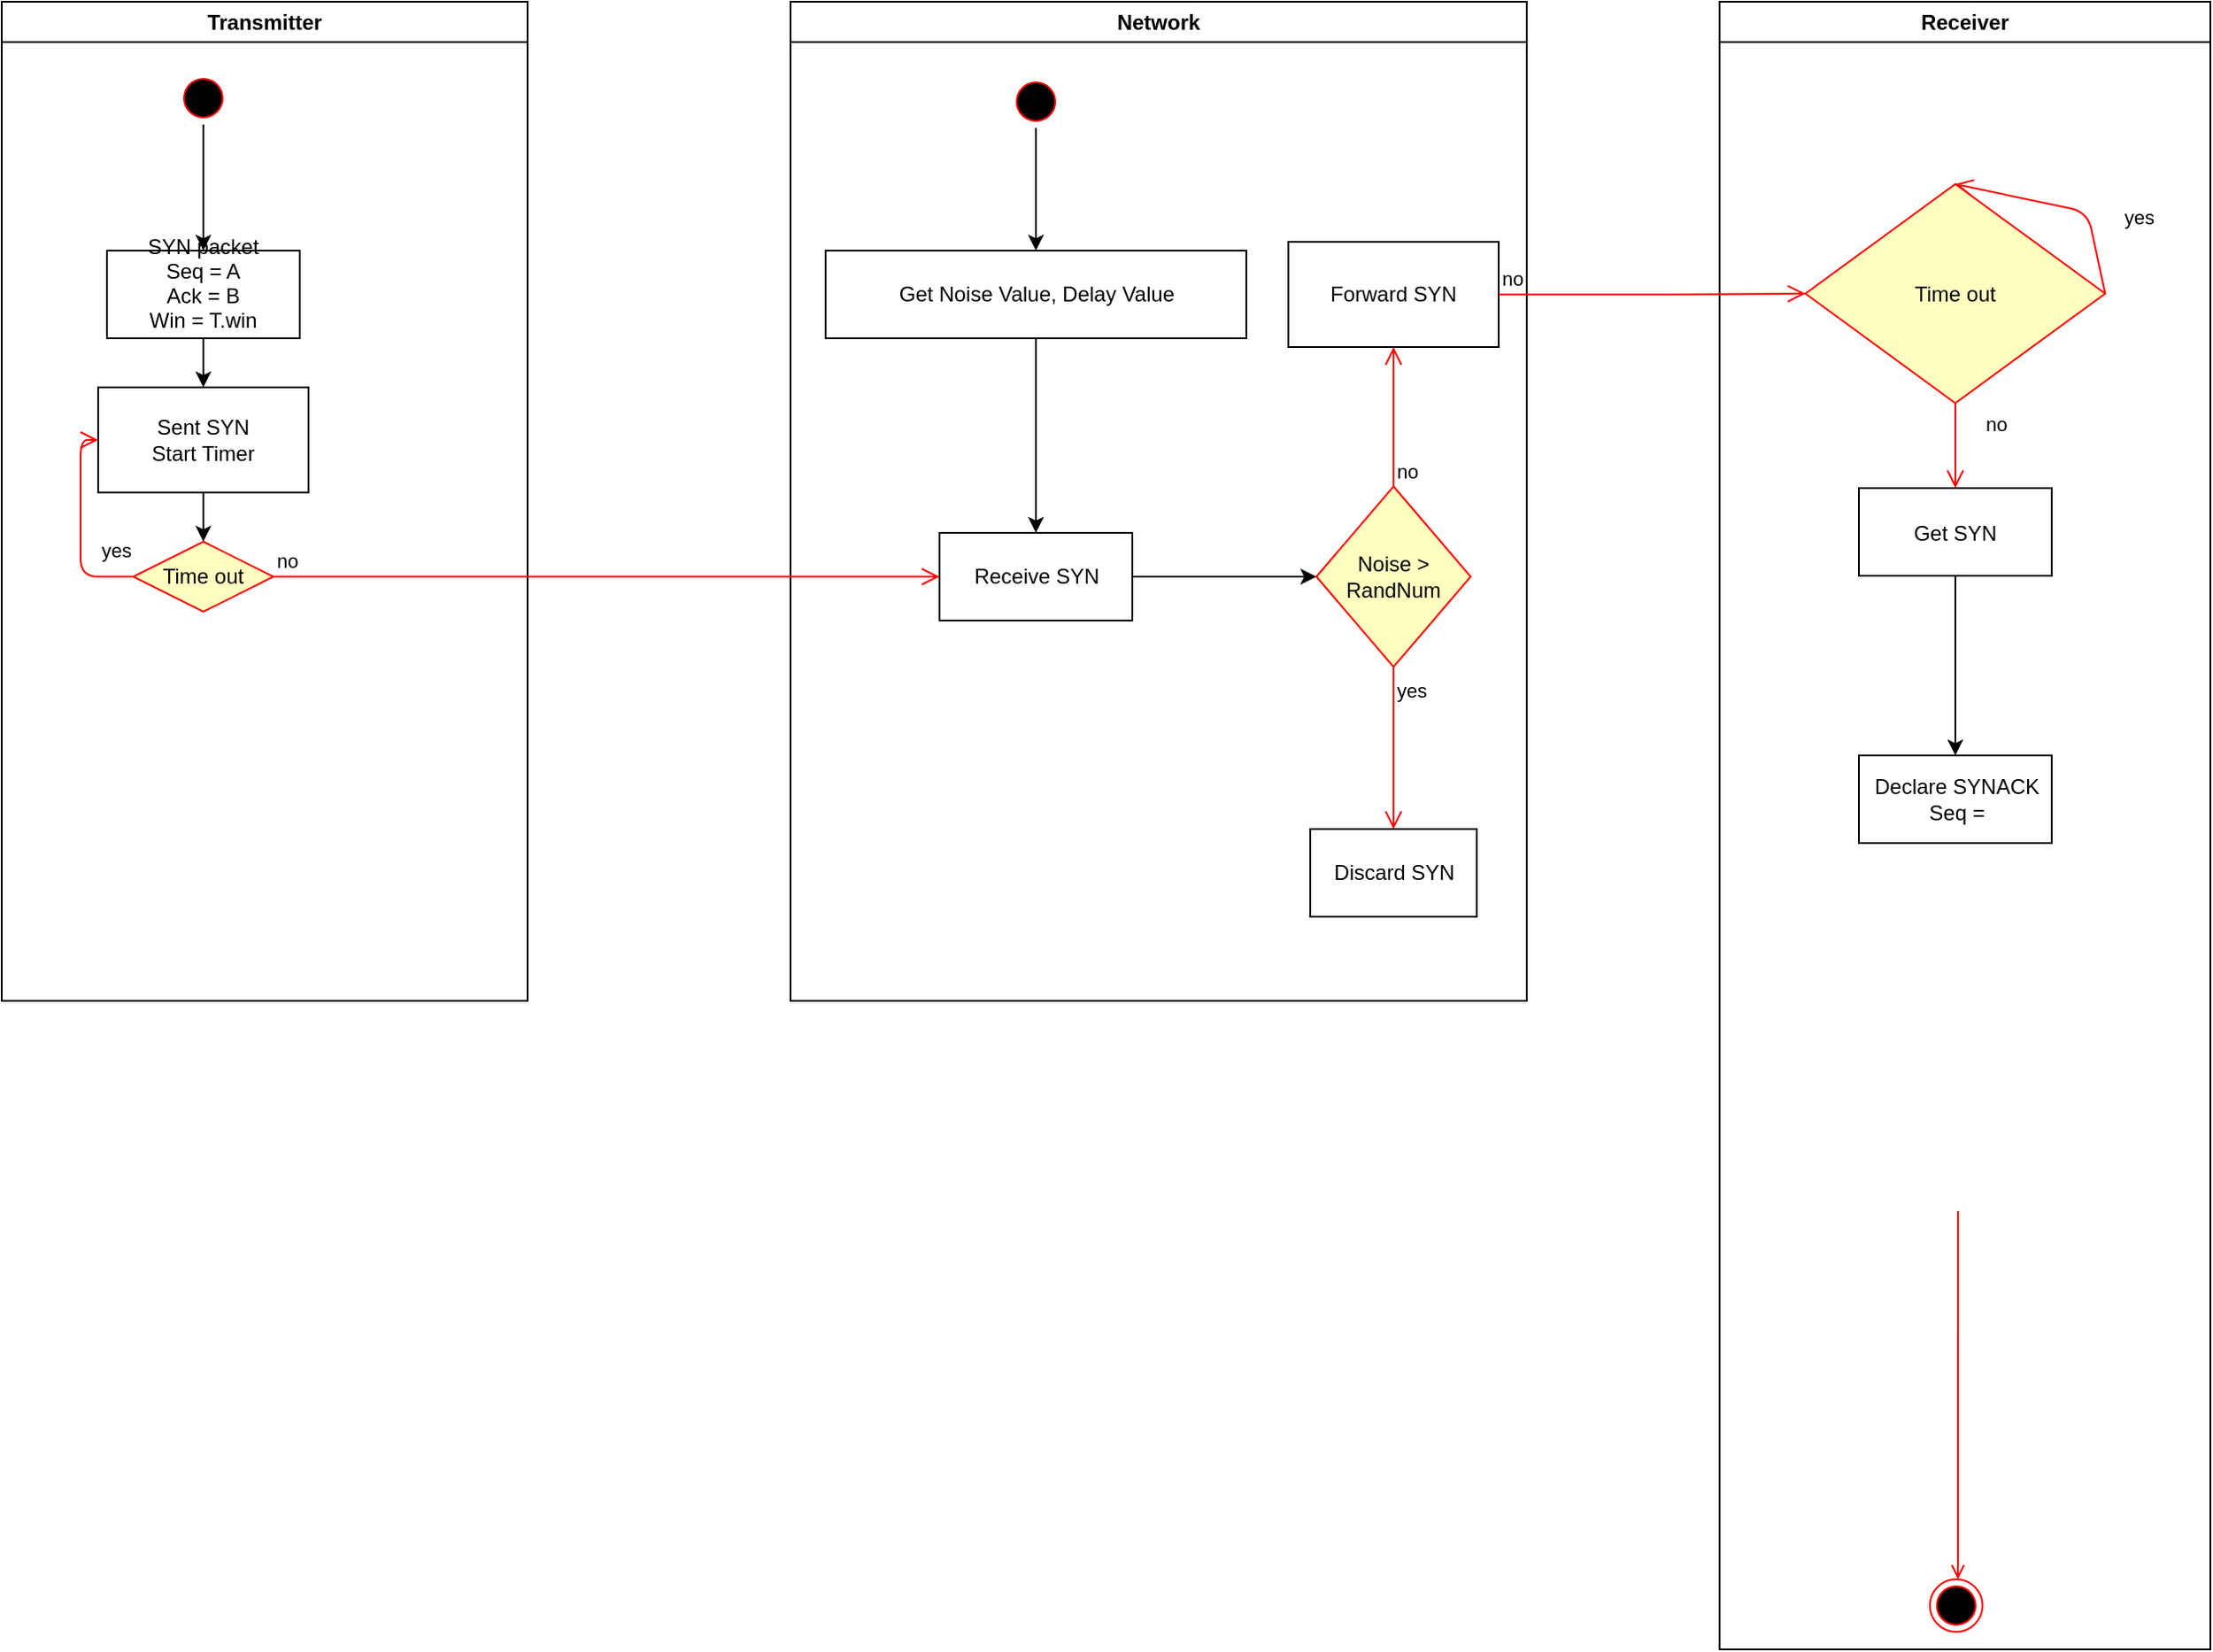 <mxfile version="12.2.7" type="device" pages="1"><diagram name="Page-1" id="e7e014a7-5840-1c2e-5031-d8a46d1fe8dd"><mxGraphModel dx="1697" dy="820" grid="1" gridSize="10" guides="1" tooltips="1" connect="1" arrows="1" fold="1" page="1" pageScale="1" pageWidth="1169" pageHeight="826" background="#ffffff" math="0" shadow="0"><root><mxCell id="0"/><mxCell id="1" parent="0"/><mxCell id="2" value="Transmitter" style="swimlane;whiteSpace=wrap" parent="1" vertex="1"><mxGeometry x="140" y="110" width="300" height="570" as="geometry"><mxRectangle x="140" y="110" width="80" height="23" as="alternateBounds"/></mxGeometry></mxCell><mxCell id="ytXTutO4EZaym6IkqL0x-45" style="edgeStyle=orthogonalEdgeStyle;rounded=0;orthogonalLoop=1;jettySize=auto;html=1;" edge="1" parent="2" source="5" target="7"><mxGeometry relative="1" as="geometry"/></mxCell><mxCell id="5" value="" style="ellipse;shape=startState;fillColor=#000000;strokeColor=#ff0000;" parent="2" vertex="1"><mxGeometry x="100" y="40" width="30" height="30" as="geometry"/></mxCell><mxCell id="ytXTutO4EZaym6IkqL0x-59" style="edgeStyle=orthogonalEdgeStyle;rounded=0;orthogonalLoop=1;jettySize=auto;html=1;entryX=0.5;entryY=0;entryDx=0;entryDy=0;" edge="1" parent="2" source="7" target="ytXTutO4EZaym6IkqL0x-58"><mxGeometry relative="1" as="geometry"/></mxCell><mxCell id="7" value="SYN packet&#xA;Seq = A&#xA;Ack = B&#xA;Win = T.win&#xA;" style="" parent="2" vertex="1"><mxGeometry x="60" y="142" width="110" height="50" as="geometry"/></mxCell><mxCell id="ytXTutO4EZaym6IkqL0x-63" style="edgeStyle=orthogonalEdgeStyle;rounded=0;orthogonalLoop=1;jettySize=auto;html=1;" edge="1" parent="2" source="ytXTutO4EZaym6IkqL0x-58" target="ytXTutO4EZaym6IkqL0x-60"><mxGeometry relative="1" as="geometry"/></mxCell><mxCell id="ytXTutO4EZaym6IkqL0x-58" value="&lt;div&gt;Sent SYN&lt;/div&gt;&lt;div&gt;Start Timer&lt;br&gt;&lt;/div&gt;" style="rounded=0;whiteSpace=wrap;html=1;" vertex="1" parent="2"><mxGeometry x="55" y="220" width="120" height="60" as="geometry"/></mxCell><mxCell id="ytXTutO4EZaym6IkqL0x-60" value="Time out" style="rhombus;whiteSpace=wrap;html=1;fillColor=#ffffc0;strokeColor=#ff0000;" vertex="1" parent="2"><mxGeometry x="75" y="308" width="80" height="40" as="geometry"/></mxCell><mxCell id="ytXTutO4EZaym6IkqL0x-62" value="yes" style="edgeStyle=orthogonalEdgeStyle;html=1;align=left;verticalAlign=top;endArrow=open;endSize=8;strokeColor=#ff0000;entryX=0;entryY=0.5;entryDx=0;entryDy=0;exitX=0;exitY=0.5;exitDx=0;exitDy=0;" edge="1" source="ytXTutO4EZaym6IkqL0x-60" parent="2" target="ytXTutO4EZaym6IkqL0x-58"><mxGeometry x="-0.017" y="-10" relative="1" as="geometry"><mxPoint x="120" y="490" as="targetPoint"/><mxPoint as="offset"/></mxGeometry></mxCell><mxCell id="3" value="Network" style="swimlane;whiteSpace=wrap" parent="1" vertex="1"><mxGeometry x="590" y="110" width="420" height="570" as="geometry"><mxRectangle x="590" y="110" width="80" height="23" as="alternateBounds"/></mxGeometry></mxCell><mxCell id="ytXTutO4EZaym6IkqL0x-44" style="edgeStyle=orthogonalEdgeStyle;rounded=0;orthogonalLoop=1;jettySize=auto;html=1;" edge="1" parent="3" source="13" target="ytXTutO4EZaym6IkqL0x-42"><mxGeometry relative="1" as="geometry"/></mxCell><mxCell id="13" value="" style="ellipse;shape=startState;fillColor=#000000;strokeColor=#ff0000;" parent="3" vertex="1"><mxGeometry x="125" y="42" width="30" height="30" as="geometry"/></mxCell><mxCell id="ytXTutO4EZaym6IkqL0x-50" style="edgeStyle=orthogonalEdgeStyle;rounded=0;orthogonalLoop=1;jettySize=auto;html=1;entryX=0;entryY=0.5;entryDx=0;entryDy=0;" edge="1" parent="3" source="ytXTutO4EZaym6IkqL0x-41" target="ytXTutO4EZaym6IkqL0x-47"><mxGeometry relative="1" as="geometry"/></mxCell><mxCell id="ytXTutO4EZaym6IkqL0x-41" value="Receive SYN" style="html=1;" vertex="1" parent="3"><mxGeometry x="85" y="303" width="110" height="50" as="geometry"/></mxCell><mxCell id="ytXTutO4EZaym6IkqL0x-43" style="edgeStyle=orthogonalEdgeStyle;rounded=0;orthogonalLoop=1;jettySize=auto;html=1;" edge="1" parent="3" source="ytXTutO4EZaym6IkqL0x-42" target="ytXTutO4EZaym6IkqL0x-41"><mxGeometry relative="1" as="geometry"/></mxCell><mxCell id="ytXTutO4EZaym6IkqL0x-42" value="Get Noise Value, Delay Value" style="html=1;" vertex="1" parent="3"><mxGeometry x="20" y="142" width="240" height="50" as="geometry"/></mxCell><mxCell id="ytXTutO4EZaym6IkqL0x-47" value="Noise &amp;gt; RandNum" style="rhombus;whiteSpace=wrap;html=1;fillColor=#ffffc0;strokeColor=#ff0000;" vertex="1" parent="3"><mxGeometry x="300" y="276.5" width="88" height="103" as="geometry"/></mxCell><mxCell id="ytXTutO4EZaym6IkqL0x-49" value="yes" style="edgeStyle=orthogonalEdgeStyle;html=1;align=left;verticalAlign=top;endArrow=open;endSize=8;strokeColor=#ff0000;exitX=0.5;exitY=1;exitDx=0;exitDy=0;entryX=0.5;entryY=0;entryDx=0;entryDy=0;" edge="1" source="ytXTutO4EZaym6IkqL0x-47" parent="3" target="ytXTutO4EZaym6IkqL0x-51"><mxGeometry x="-1" relative="1" as="geometry"><mxPoint x="140" y="462" as="targetPoint"/></mxGeometry></mxCell><mxCell id="ytXTutO4EZaym6IkqL0x-51" value="Discard SYN" style="html=1;" vertex="1" parent="3"><mxGeometry x="296.5" y="472" width="95" height="50" as="geometry"/></mxCell><mxCell id="ytXTutO4EZaym6IkqL0x-52" value="Forward SYN" style="rounded=0;whiteSpace=wrap;html=1;" vertex="1" parent="3"><mxGeometry x="284" y="137" width="120" height="60" as="geometry"/></mxCell><mxCell id="ytXTutO4EZaym6IkqL0x-53" value="no" style="edgeStyle=orthogonalEdgeStyle;html=1;align=left;verticalAlign=bottom;endArrow=open;endSize=8;strokeColor=#ff0000;entryX=0.5;entryY=1;entryDx=0;entryDy=0;" edge="1" parent="3" source="ytXTutO4EZaym6IkqL0x-47" target="ytXTutO4EZaym6IkqL0x-52"><mxGeometry x="-1" relative="1" as="geometry"><mxPoint x="720" y="370" as="targetPoint"/><mxPoint x="180" y="372" as="sourcePoint"/></mxGeometry></mxCell><mxCell id="4" value="Receiver" style="swimlane;whiteSpace=wrap" parent="1" vertex="1"><mxGeometry x="1120" y="110" width="280" height="940" as="geometry"><mxRectangle x="1120" y="110" width="80" height="23" as="alternateBounds"/></mxGeometry></mxCell><mxCell id="ytXTutO4EZaym6IkqL0x-77" style="edgeStyle=orthogonalEdgeStyle;rounded=0;orthogonalLoop=1;jettySize=auto;html=1;" edge="1" parent="4" source="33" target="ytXTutO4EZaym6IkqL0x-76"><mxGeometry relative="1" as="geometry"/></mxCell><mxCell id="33" value="Get SYN" style="" parent="4" vertex="1"><mxGeometry x="79.5" y="277.5" width="110" height="50" as="geometry"/></mxCell><mxCell id="38" value="" style="ellipse;shape=endState;fillColor=#000000;strokeColor=#ff0000" parent="4" vertex="1"><mxGeometry x="120" y="900" width="30" height="30" as="geometry"/></mxCell><mxCell id="39" value="" style="endArrow=open;strokeColor=#FF0000;endFill=1;rounded=0" parent="4" edge="1"><mxGeometry relative="1" as="geometry"><mxPoint x="136" y="690" as="sourcePoint"/><mxPoint x="135.954" y="900.0" as="targetPoint"/></mxGeometry></mxCell><mxCell id="ytXTutO4EZaym6IkqL0x-66" value="Time out" style="rhombus;whiteSpace=wrap;html=1;fillColor=#ffffc0;strokeColor=#ff0000;" vertex="1" parent="4"><mxGeometry x="49" y="104" width="171" height="125" as="geometry"/></mxCell><mxCell id="ytXTutO4EZaym6IkqL0x-67" value="no" style="edgeStyle=orthogonalEdgeStyle;html=1;align=left;verticalAlign=bottom;endArrow=open;endSize=8;strokeColor=#ff0000;exitX=0.5;exitY=1;exitDx=0;exitDy=0;entryX=0.5;entryY=0;entryDx=0;entryDy=0;" edge="1" source="ytXTutO4EZaym6IkqL0x-66" parent="4" target="33"><mxGeometry x="-0.157" y="15" relative="1" as="geometry"><mxPoint x="260" y="87" as="targetPoint"/><mxPoint as="offset"/></mxGeometry></mxCell><mxCell id="ytXTutO4EZaym6IkqL0x-68" value="yes" style="edgeStyle=orthogonalEdgeStyle;html=1;align=left;verticalAlign=top;endArrow=open;endSize=8;strokeColor=#ff0000;entryX=0.5;entryY=0;entryDx=0;entryDy=0;exitX=1;exitY=0.5;exitDx=0;exitDy=0;" edge="1" source="ytXTutO4EZaym6IkqL0x-66" parent="4" target="ytXTutO4EZaym6IkqL0x-66"><mxGeometry x="-0.23" y="-22" relative="1" as="geometry"><mxPoint x="40" y="80" as="targetPoint"/><mxPoint x="220" y="80" as="sourcePoint"/><Array as="points"><mxPoint x="210" y="120"/></Array><mxPoint x="15" y="12" as="offset"/></mxGeometry></mxCell><mxCell id="ytXTutO4EZaym6IkqL0x-76" value="&lt;div&gt;Declare SYNACK&lt;/div&gt;&lt;div&gt;Seq = &lt;br&gt;&lt;/div&gt;" style="html=1;" vertex="1" parent="4"><mxGeometry x="79.5" y="430" width="110" height="50" as="geometry"/></mxCell><mxCell id="ytXTutO4EZaym6IkqL0x-48" value="no" style="edgeStyle=orthogonalEdgeStyle;html=1;align=left;verticalAlign=bottom;endArrow=open;endSize=8;strokeColor=#ff0000;entryX=0;entryY=0.5;entryDx=0;entryDy=0;" edge="1" source="ytXTutO4EZaym6IkqL0x-52" parent="1" target="ytXTutO4EZaym6IkqL0x-66"><mxGeometry x="-1" relative="1" as="geometry"><mxPoint x="840" y="528" as="targetPoint"/></mxGeometry></mxCell><mxCell id="ytXTutO4EZaym6IkqL0x-61" value="no" style="edgeStyle=orthogonalEdgeStyle;html=1;align=left;verticalAlign=bottom;endArrow=open;endSize=8;strokeColor=#ff0000;entryX=0;entryY=0.5;entryDx=0;entryDy=0;" edge="1" source="ytXTutO4EZaym6IkqL0x-60" parent="1" target="ytXTutO4EZaym6IkqL0x-41"><mxGeometry x="-1" relative="1" as="geometry"><mxPoint x="400" y="520" as="targetPoint"/></mxGeometry></mxCell></root></mxGraphModel></diagram></mxfile>